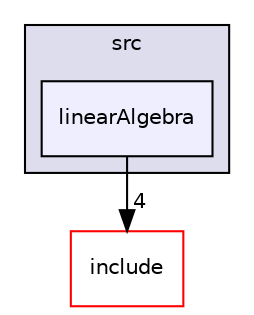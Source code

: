 digraph "/home/runner/work/pimd_qmcf/pimd_qmcf/src/linearAlgebra" {
  compound=true
  node [ fontsize="10", fontname="Helvetica"];
  edge [ labelfontsize="10", labelfontname="Helvetica"];
  subgraph clusterdir_68267d1309a1af8e8297ef4c3efbcdba {
    graph [ bgcolor="#ddddee", pencolor="black", label="src" fontname="Helvetica", fontsize="10", URL="dir_68267d1309a1af8e8297ef4c3efbcdba.html"]
  dir_21fb54afea63b47fb6e7e0b55bb2b7a3 [shape=box, label="linearAlgebra", style="filled", fillcolor="#eeeeff", pencolor="black", URL="dir_21fb54afea63b47fb6e7e0b55bb2b7a3.html"];
  }
  dir_d44c64559bbebec7f509842c48db8b23 [shape=box label="include" fillcolor="white" style="filled" color="red" URL="dir_d44c64559bbebec7f509842c48db8b23.html"];
  dir_21fb54afea63b47fb6e7e0b55bb2b7a3->dir_d44c64559bbebec7f509842c48db8b23 [headlabel="4", labeldistance=1.5 headhref="dir_000054_000003.html"];
}
